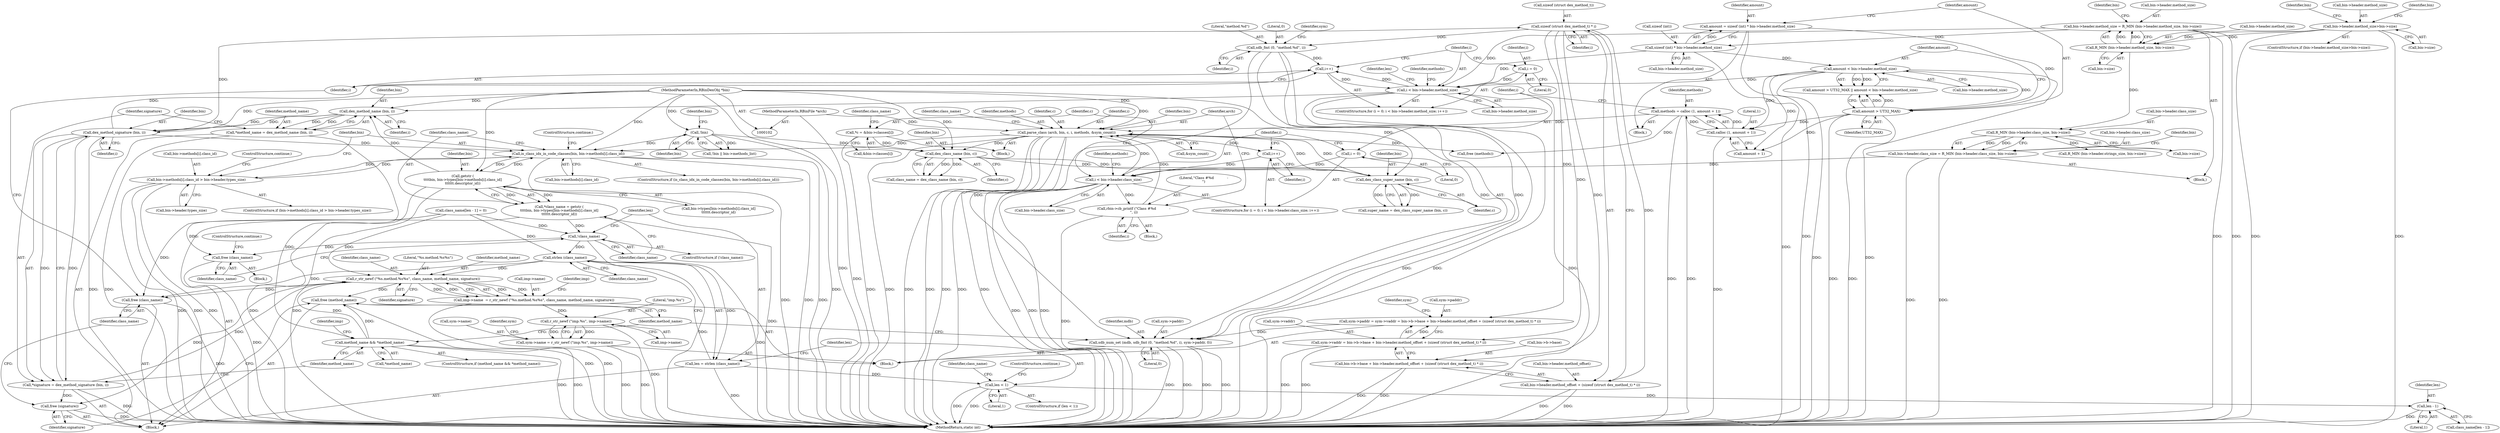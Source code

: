 digraph "0_radare2_ead645853a63bf83d8386702cad0cf23b31d7eeb@API" {
"1000582" [label="(Call,sizeof (struct dex_method_t) * i)"];
"1000490" [label="(Call,dex_method_signature (bin, i))"];
"1000484" [label="(Call,dex_method_name (bin, i))"];
"1000442" [label="(Call,getstr (\n\t\t\t\tbin, bin->types[bin->methods[i].class_id]\n\t\t\t\t\t\t.descriptor_id))"];
"1000428" [label="(Call,is_class_idx_in_code_classes(bin, bin->methods[i].class_id))"];
"1000360" [label="(Call,parse_class (arch, bin, c, i, methods, &sym_count))"];
"1000103" [label="(MethodParameterIn,RBinFile *arch)"];
"1000351" [label="(Call,dex_class_super_name (bin, c))"];
"1000346" [label="(Call,dex_class_name (bin, c))"];
"1000123" [label="(Call,!bin)"];
"1000104" [label="(MethodParameterIn,RBinDexObj *bin)"];
"1000336" [label="(Call,*c = &bin->classes[i])"];
"1000323" [label="(Call,i < bin->header.class_size)"];
"1000330" [label="(Call,i++)"];
"1000320" [label="(Call,i = 0)"];
"1000236" [label="(Call,bin->header.class_size = R_MIN (bin->header.class_size, bin->size))"];
"1000242" [label="(Call,R_MIN (bin->header.class_size, bin->size))"];
"1000227" [label="(Call,R_MIN (bin->header.method_size, bin->size))"];
"1000202" [label="(Call,bin->header.method_size>bin->size)"];
"1000357" [label="(Call,rbin->cb_printf (\"Class #%d            -\n\", i))"];
"1000312" [label="(Call,methods = calloc (1, amount + 1))"];
"1000314" [label="(Call,calloc (1, amount + 1))"];
"1000302" [label="(Call,amount < bin->header.method_size)"];
"1000299" [label="(Call,amount > UT32_MAX)"];
"1000287" [label="(Call,amount = sizeof (int) * bin->header.method_size)"];
"1000289" [label="(Call,sizeof (int) * bin->header.method_size)"];
"1000221" [label="(Call,bin->header.method_size = R_MIN (bin->header.method_size, bin->size))"];
"1000412" [label="(Call,bin->methods[i].class_id > bin->header.types_size)"];
"1000391" [label="(Call,i < bin->header.method_size)"];
"1000388" [label="(Call,i = 0)"];
"1000398" [label="(Call,i++)"];
"1000599" [label="(Call,sdb_fmt (0, \"method.%d\", i))"];
"1000582" [label="(Call,sizeof (struct dex_method_t) * i)"];
"1000562" [label="(Call,sym->paddr = sym->vaddr = bin->b->base + bin->header.method_offset + (sizeof (struct dex_method_t) * i))"];
"1000597" [label="(Call,sdb_num_set (mdb, sdb_fmt (0, \"method.%d\", i), sym->paddr, 0))"];
"1000566" [label="(Call,sym->vaddr = bin->b->base + bin->header.method_offset + (sizeof (struct dex_method_t) * i))"];
"1000570" [label="(Call,bin->b->base + bin->header.method_offset + (sizeof (struct dex_method_t) * i))"];
"1000576" [label="(Call,bin->header.method_offset + (sizeof (struct dex_method_t) * i))"];
"1000482" [label="(Call,*method_name = dex_method_name (bin, i))"];
"1000494" [label="(Call,method_name && *method_name)"];
"1000508" [label="(Call,r_str_newf (\"%s.method.%s%s\", class_name, method_name, signature))"];
"1000504" [label="(Call,imp->name  = r_str_newf (\"%s.method.%s%s\", class_name, method_name, signature))"];
"1000545" [label="(Call,r_str_newf (\"imp.%s\", imp->name))"];
"1000541" [label="(Call,sym->name = r_str_newf (\"imp.%s\", imp->name))"];
"1000607" [label="(Call,free (method_name))"];
"1000609" [label="(Call,free (signature))"];
"1000611" [label="(Call,free (class_name))"];
"1000440" [label="(Call,*class_name = getstr (\n\t\t\t\tbin, bin->types[bin->methods[i].class_id]\n\t\t\t\t\t\t.descriptor_id))"];
"1000458" [label="(Call,!class_name)"];
"1000461" [label="(Call,free (class_name))"];
"1000466" [label="(Call,strlen (class_name))"];
"1000464" [label="(Call,len = strlen (class_name))"];
"1000469" [label="(Call,len < 1)"];
"1000477" [label="(Call,len - 1)"];
"1000488" [label="(Call,*signature = dex_method_signature (bin, i))"];
"1000440" [label="(Call,*class_name = getstr (\n\t\t\t\tbin, bin->types[bin->methods[i].class_id]\n\t\t\t\t\t\t.descriptor_id))"];
"1000429" [label="(Identifier,bin)"];
"1000412" [label="(Call,bin->methods[i].class_id > bin->header.types_size)"];
"1000471" [label="(Literal,1)"];
"1000347" [label="(Identifier,bin)"];
"1000390" [label="(Literal,0)"];
"1000349" [label="(Call,super_name = dex_class_super_name (bin, c))"];
"1000323" [label="(Call,i < bin->header.class_size)"];
"1000124" [label="(Identifier,bin)"];
"1000413" [label="(Call,bin->methods[i].class_id)"];
"1000609" [label="(Call,free (signature))"];
"1000338" [label="(Call,&bin->classes[i])"];
"1000585" [label="(Identifier,i)"];
"1000290" [label="(Call,sizeof (int))"];
"1000495" [label="(Identifier,method_name)"];
"1000464" [label="(Call,len = strlen (class_name))"];
"1000617" [label="(MethodReturn,static int)"];
"1000602" [label="(Identifier,i)"];
"1000510" [label="(Identifier,class_name)"];
"1000332" [label="(Block,)"];
"1000470" [label="(Identifier,len)"];
"1000248" [label="(Call,bin->size)"];
"1000577" [label="(Call,bin->header.method_offset)"];
"1000357" [label="(Call,rbin->cb_printf (\"Class #%d            -\n\", i))"];
"1000388" [label="(Call,i = 0)"];
"1000583" [label="(Call,sizeof (struct dex_method_t))"];
"1000215" [label="(Identifier,bin)"];
"1000442" [label="(Call,getstr (\n\t\t\t\tbin, bin->types[bin->methods[i].class_id]\n\t\t\t\t\t\t.descriptor_id))"];
"1000208" [label="(Call,bin->size)"];
"1000601" [label="(Literal,\"method.%d\")"];
"1000351" [label="(Call,dex_class_super_name (bin, c))"];
"1000606" [label="(Literal,0)"];
"1000599" [label="(Call,sdb_fmt (0, \"method.%d\", i))"];
"1000444" [label="(Call,bin->types[bin->methods[i].class_id]\n\t\t\t\t\t\t.descriptor_id)"];
"1000336" [label="(Call,*c = &bin->classes[i])"];
"1000105" [label="(Block,)"];
"1000588" [label="(Identifier,sym)"];
"1000221" [label="(Call,bin->header.method_size = R_MIN (bin->header.method_size, bin->size))"];
"1000228" [label="(Call,bin->header.method_size)"];
"1000489" [label="(Identifier,signature)"];
"1000222" [label="(Call,bin->header.method_size)"];
"1000345" [label="(Identifier,class_name)"];
"1000509" [label="(Literal,\"%s.method.%s%s\")"];
"1000501" [label="(Identifier,imp)"];
"1000363" [label="(Identifier,c)"];
"1000353" [label="(Identifier,c)"];
"1000289" [label="(Call,sizeof (int) * bin->header.method_size)"];
"1000400" [label="(Block,)"];
"1000462" [label="(Identifier,class_name)"];
"1000475" [label="(Call,class_name[len - 1])"];
"1000393" [label="(Call,bin->header.method_size)"];
"1000477" [label="(Call,len - 1)"];
"1000493" [label="(ControlStructure,if (method_name && *method_name))"];
"1000598" [label="(Identifier,mdb)"];
"1000546" [label="(Literal,\"imp.%s\")"];
"1000430" [label="(Call,bin->methods[i].class_id)"];
"1000314" [label="(Call,calloc (1, amount + 1))"];
"1000233" [label="(Call,bin->size)"];
"1000330" [label="(Call,i++)"];
"1000610" [label="(Identifier,signature)"];
"1000391" [label="(Call,i < bin->header.method_size)"];
"1000460" [label="(Block,)"];
"1000299" [label="(Call,amount > UT32_MAX)"];
"1000126" [label="(Identifier,bin)"];
"1000505" [label="(Call,imp->name)"];
"1000563" [label="(Call,sym->paddr)"];
"1000600" [label="(Literal,0)"];
"1000427" [label="(ControlStructure,if (is_class_idx_in_code_classes(bin, bin->methods[i].class_id)))"];
"1000399" [label="(Identifier,i)"];
"1000468" [label="(ControlStructure,if (len < 1))"];
"1000597" [label="(Call,sdb_num_set (mdb, sdb_fmt (0, \"method.%d\", i), sym->paddr, 0))"];
"1000389" [label="(Identifier,i)"];
"1000243" [label="(Call,bin->header.class_size)"];
"1000254" [label="(Identifier,bin)"];
"1000298" [label="(Call,amount > UT32_MAX || amount < bin->header.method_size)"];
"1000103" [label="(MethodParameterIn,RBinFile *arch)"];
"1000242" [label="(Call,R_MIN (bin->header.class_size, bin->size))"];
"1000547" [label="(Call,imp->name)"];
"1000122" [label="(Call,!bin || bin->methods_list)"];
"1000567" [label="(Call,sym->vaddr)"];
"1000304" [label="(Call,bin->header.method_size)"];
"1000571" [label="(Call,bin->b->base)"];
"1000545" [label="(Call,r_str_newf (\"imp.%s\", imp->name))"];
"1000348" [label="(Identifier,c)"];
"1000608" [label="(Identifier,method_name)"];
"1000490" [label="(Call,dex_method_signature (bin, i))"];
"1000485" [label="(Identifier,bin)"];
"1000469" [label="(Call,len < 1)"];
"1000301" [label="(Identifier,UT32_MAX)"];
"1000364" [label="(Identifier,i)"];
"1000292" [label="(Call,bin->header.method_size)"];
"1000438" [label="(ControlStructure,continue;)"];
"1000360" [label="(Call,parse_class (arch, bin, c, i, methods, &sym_count))"];
"1000362" [label="(Identifier,bin)"];
"1000496" [label="(Call,*method_name)"];
"1000607" [label="(Call,free (method_name))"];
"1000236" [label="(Call,bin->header.class_size = R_MIN (bin->header.class_size, bin->size))"];
"1000482" [label="(Call,*method_name = dex_method_name (bin, i))"];
"1000123" [label="(Call,!bin)"];
"1000483" [label="(Identifier,method_name)"];
"1000398" [label="(Call,i++)"];
"1000492" [label="(Identifier,i)"];
"1000570" [label="(Call,bin->b->base + bin->header.method_offset + (sizeof (struct dex_method_t) * i))"];
"1000613" [label="(Call,free (methods))"];
"1000239" [label="(Identifier,bin)"];
"1000476" [label="(Identifier,class_name)"];
"1000512" [label="(Identifier,signature)"];
"1000465" [label="(Identifier,len)"];
"1000604" [label="(Identifier,sym)"];
"1000474" [label="(Call,class_name[len - 1] = 0)"];
"1000420" [label="(Call,bin->header.types_size)"];
"1000498" [label="(Block,)"];
"1000611" [label="(Call,free (class_name))"];
"1000411" [label="(ControlStructure,if (bin->methods[i].class_id > bin->header.types_size))"];
"1000484" [label="(Call,dex_method_name (bin, i))"];
"1000369" [label="(Identifier,class_name)"];
"1000237" [label="(Call,bin->header.class_size)"];
"1000614" [label="(Identifier,methods)"];
"1000612" [label="(Identifier,class_name)"];
"1000504" [label="(Call,imp->name  = r_str_newf (\"%s.method.%s%s\", class_name, method_name, signature))"];
"1000387" [label="(ControlStructure,for (i = 0; i < bin->header.method_size; i++))"];
"1000392" [label="(Identifier,i)"];
"1000201" [label="(ControlStructure,if (bin->header.method_size>bin->size))"];
"1000337" [label="(Identifier,c)"];
"1000203" [label="(Call,bin->header.method_size)"];
"1000461" [label="(Call,free (class_name))"];
"1000443" [label="(Identifier,bin)"];
"1000582" [label="(Call,sizeof (struct dex_method_t) * i)"];
"1000321" [label="(Identifier,i)"];
"1000104" [label="(MethodParameterIn,RBinDexObj *bin)"];
"1000312" [label="(Call,methods = calloc (1, amount + 1))"];
"1000322" [label="(Literal,0)"];
"1000403" [label="(Identifier,len)"];
"1000491" [label="(Identifier,bin)"];
"1000479" [label="(Literal,1)"];
"1000463" [label="(ControlStructure,continue;)"];
"1000313" [label="(Identifier,methods)"];
"1000315" [label="(Literal,1)"];
"1000325" [label="(Call,bin->header.class_size)"];
"1000300" [label="(Identifier,amount)"];
"1000224" [label="(Identifier,bin)"];
"1000508" [label="(Call,r_str_newf (\"%s.method.%s%s\", class_name, method_name, signature))"];
"1000441" [label="(Identifier,class_name)"];
"1000426" [label="(ControlStructure,continue;)"];
"1000287" [label="(Call,amount = sizeof (int) * bin->header.method_size)"];
"1000466" [label="(Call,strlen (class_name))"];
"1000324" [label="(Identifier,i)"];
"1000358" [label="(Literal,\"Class #%d            -\n\")"];
"1000356" [label="(Block,)"];
"1000302" [label="(Call,amount < bin->header.method_size)"];
"1000459" [label="(Identifier,class_name)"];
"1000473" [label="(ControlStructure,continue;)"];
"1000541" [label="(Call,sym->name = r_str_newf (\"imp.%s\", imp->name))"];
"1000467" [label="(Identifier,class_name)"];
"1000365" [label="(Identifier,methods)"];
"1000373" [label="(Identifier,methods)"];
"1000552" [label="(Identifier,sym)"];
"1000428" [label="(Call,is_class_idx_in_code_classes(bin, bin->methods[i].class_id))"];
"1000542" [label="(Call,sym->name)"];
"1000316" [label="(Call,amount + 1)"];
"1000515" [label="(Identifier,imp)"];
"1000331" [label="(Identifier,i)"];
"1000478" [label="(Identifier,len)"];
"1000603" [label="(Call,sym->paddr)"];
"1000458" [label="(Call,!class_name)"];
"1000202" [label="(Call,bin->header.method_size>bin->size)"];
"1000457" [label="(ControlStructure,if (!class_name))"];
"1000303" [label="(Identifier,amount)"];
"1000359" [label="(Identifier,i)"];
"1000576" [label="(Call,bin->header.method_offset + (sizeof (struct dex_method_t) * i))"];
"1000488" [label="(Call,*signature = dex_method_signature (bin, i))"];
"1000486" [label="(Identifier,i)"];
"1000511" [label="(Identifier,method_name)"];
"1000257" [label="(Call,R_MIN (bin->header.strings_size, bin->size))"];
"1000227" [label="(Call,R_MIN (bin->header.method_size, bin->size))"];
"1000319" [label="(ControlStructure,for (i = 0; i < bin->header.class_size; i++))"];
"1000352" [label="(Identifier,bin)"];
"1000562" [label="(Call,sym->paddr = sym->vaddr = bin->b->base + bin->header.method_offset + (sizeof (struct dex_method_t) * i))"];
"1000361" [label="(Identifier,arch)"];
"1000346" [label="(Call,dex_class_name (bin, c))"];
"1000494" [label="(Call,method_name && *method_name)"];
"1000566" [label="(Call,sym->vaddr = bin->b->base + bin->header.method_offset + (sizeof (struct dex_method_t) * i))"];
"1000366" [label="(Call,&sym_count)"];
"1000285" [label="(Block,)"];
"1000344" [label="(Call,class_name = dex_class_name (bin, c))"];
"1000320" [label="(Call,i = 0)"];
"1000288" [label="(Identifier,amount)"];
"1000582" -> "1000576"  [label="AST: "];
"1000582" -> "1000585"  [label="CFG: "];
"1000583" -> "1000582"  [label="AST: "];
"1000585" -> "1000582"  [label="AST: "];
"1000576" -> "1000582"  [label="CFG: "];
"1000582" -> "1000562"  [label="DDG: "];
"1000582" -> "1000566"  [label="DDG: "];
"1000582" -> "1000570"  [label="DDG: "];
"1000582" -> "1000576"  [label="DDG: "];
"1000490" -> "1000582"  [label="DDG: "];
"1000582" -> "1000599"  [label="DDG: "];
"1000490" -> "1000488"  [label="AST: "];
"1000490" -> "1000492"  [label="CFG: "];
"1000491" -> "1000490"  [label="AST: "];
"1000492" -> "1000490"  [label="AST: "];
"1000488" -> "1000490"  [label="CFG: "];
"1000490" -> "1000617"  [label="DDG: "];
"1000490" -> "1000398"  [label="DDG: "];
"1000490" -> "1000428"  [label="DDG: "];
"1000490" -> "1000488"  [label="DDG: "];
"1000490" -> "1000488"  [label="DDG: "];
"1000484" -> "1000490"  [label="DDG: "];
"1000484" -> "1000490"  [label="DDG: "];
"1000104" -> "1000490"  [label="DDG: "];
"1000484" -> "1000482"  [label="AST: "];
"1000484" -> "1000486"  [label="CFG: "];
"1000485" -> "1000484"  [label="AST: "];
"1000486" -> "1000484"  [label="AST: "];
"1000482" -> "1000484"  [label="CFG: "];
"1000484" -> "1000482"  [label="DDG: "];
"1000484" -> "1000482"  [label="DDG: "];
"1000442" -> "1000484"  [label="DDG: "];
"1000104" -> "1000484"  [label="DDG: "];
"1000391" -> "1000484"  [label="DDG: "];
"1000442" -> "1000440"  [label="AST: "];
"1000442" -> "1000444"  [label="CFG: "];
"1000443" -> "1000442"  [label="AST: "];
"1000444" -> "1000442"  [label="AST: "];
"1000440" -> "1000442"  [label="CFG: "];
"1000442" -> "1000617"  [label="DDG: "];
"1000442" -> "1000617"  [label="DDG: "];
"1000442" -> "1000428"  [label="DDG: "];
"1000442" -> "1000440"  [label="DDG: "];
"1000442" -> "1000440"  [label="DDG: "];
"1000428" -> "1000442"  [label="DDG: "];
"1000104" -> "1000442"  [label="DDG: "];
"1000428" -> "1000427"  [label="AST: "];
"1000428" -> "1000430"  [label="CFG: "];
"1000429" -> "1000428"  [label="AST: "];
"1000430" -> "1000428"  [label="AST: "];
"1000438" -> "1000428"  [label="CFG: "];
"1000441" -> "1000428"  [label="CFG: "];
"1000428" -> "1000617"  [label="DDG: "];
"1000428" -> "1000617"  [label="DDG: "];
"1000428" -> "1000617"  [label="DDG: "];
"1000428" -> "1000412"  [label="DDG: "];
"1000360" -> "1000428"  [label="DDG: "];
"1000123" -> "1000428"  [label="DDG: "];
"1000104" -> "1000428"  [label="DDG: "];
"1000412" -> "1000428"  [label="DDG: "];
"1000360" -> "1000332"  [label="AST: "];
"1000360" -> "1000366"  [label="CFG: "];
"1000361" -> "1000360"  [label="AST: "];
"1000362" -> "1000360"  [label="AST: "];
"1000363" -> "1000360"  [label="AST: "];
"1000364" -> "1000360"  [label="AST: "];
"1000365" -> "1000360"  [label="AST: "];
"1000366" -> "1000360"  [label="AST: "];
"1000369" -> "1000360"  [label="CFG: "];
"1000360" -> "1000617"  [label="DDG: "];
"1000360" -> "1000617"  [label="DDG: "];
"1000360" -> "1000617"  [label="DDG: "];
"1000360" -> "1000617"  [label="DDG: "];
"1000360" -> "1000617"  [label="DDG: "];
"1000360" -> "1000617"  [label="DDG: "];
"1000360" -> "1000330"  [label="DDG: "];
"1000360" -> "1000346"  [label="DDG: "];
"1000103" -> "1000360"  [label="DDG: "];
"1000351" -> "1000360"  [label="DDG: "];
"1000351" -> "1000360"  [label="DDG: "];
"1000104" -> "1000360"  [label="DDG: "];
"1000323" -> "1000360"  [label="DDG: "];
"1000357" -> "1000360"  [label="DDG: "];
"1000312" -> "1000360"  [label="DDG: "];
"1000360" -> "1000613"  [label="DDG: "];
"1000103" -> "1000102"  [label="AST: "];
"1000103" -> "1000617"  [label="DDG: "];
"1000351" -> "1000349"  [label="AST: "];
"1000351" -> "1000353"  [label="CFG: "];
"1000352" -> "1000351"  [label="AST: "];
"1000353" -> "1000351"  [label="AST: "];
"1000349" -> "1000351"  [label="CFG: "];
"1000351" -> "1000349"  [label="DDG: "];
"1000351" -> "1000349"  [label="DDG: "];
"1000346" -> "1000351"  [label="DDG: "];
"1000346" -> "1000351"  [label="DDG: "];
"1000104" -> "1000351"  [label="DDG: "];
"1000346" -> "1000344"  [label="AST: "];
"1000346" -> "1000348"  [label="CFG: "];
"1000347" -> "1000346"  [label="AST: "];
"1000348" -> "1000346"  [label="AST: "];
"1000344" -> "1000346"  [label="CFG: "];
"1000346" -> "1000344"  [label="DDG: "];
"1000346" -> "1000344"  [label="DDG: "];
"1000123" -> "1000346"  [label="DDG: "];
"1000104" -> "1000346"  [label="DDG: "];
"1000336" -> "1000346"  [label="DDG: "];
"1000123" -> "1000122"  [label="AST: "];
"1000123" -> "1000124"  [label="CFG: "];
"1000124" -> "1000123"  [label="AST: "];
"1000126" -> "1000123"  [label="CFG: "];
"1000122" -> "1000123"  [label="CFG: "];
"1000123" -> "1000617"  [label="DDG: "];
"1000123" -> "1000122"  [label="DDG: "];
"1000104" -> "1000123"  [label="DDG: "];
"1000104" -> "1000102"  [label="AST: "];
"1000104" -> "1000617"  [label="DDG: "];
"1000336" -> "1000332"  [label="AST: "];
"1000336" -> "1000338"  [label="CFG: "];
"1000337" -> "1000336"  [label="AST: "];
"1000338" -> "1000336"  [label="AST: "];
"1000345" -> "1000336"  [label="CFG: "];
"1000336" -> "1000617"  [label="DDG: "];
"1000323" -> "1000319"  [label="AST: "];
"1000323" -> "1000325"  [label="CFG: "];
"1000324" -> "1000323"  [label="AST: "];
"1000325" -> "1000323"  [label="AST: "];
"1000337" -> "1000323"  [label="CFG: "];
"1000373" -> "1000323"  [label="CFG: "];
"1000323" -> "1000617"  [label="DDG: "];
"1000323" -> "1000617"  [label="DDG: "];
"1000323" -> "1000617"  [label="DDG: "];
"1000330" -> "1000323"  [label="DDG: "];
"1000320" -> "1000323"  [label="DDG: "];
"1000236" -> "1000323"  [label="DDG: "];
"1000323" -> "1000357"  [label="DDG: "];
"1000330" -> "1000319"  [label="AST: "];
"1000330" -> "1000331"  [label="CFG: "];
"1000331" -> "1000330"  [label="AST: "];
"1000324" -> "1000330"  [label="CFG: "];
"1000320" -> "1000319"  [label="AST: "];
"1000320" -> "1000322"  [label="CFG: "];
"1000321" -> "1000320"  [label="AST: "];
"1000322" -> "1000320"  [label="AST: "];
"1000324" -> "1000320"  [label="CFG: "];
"1000236" -> "1000105"  [label="AST: "];
"1000236" -> "1000242"  [label="CFG: "];
"1000237" -> "1000236"  [label="AST: "];
"1000242" -> "1000236"  [label="AST: "];
"1000254" -> "1000236"  [label="CFG: "];
"1000236" -> "1000617"  [label="DDG: "];
"1000236" -> "1000617"  [label="DDG: "];
"1000242" -> "1000236"  [label="DDG: "];
"1000242" -> "1000236"  [label="DDG: "];
"1000242" -> "1000248"  [label="CFG: "];
"1000243" -> "1000242"  [label="AST: "];
"1000248" -> "1000242"  [label="AST: "];
"1000227" -> "1000242"  [label="DDG: "];
"1000242" -> "1000257"  [label="DDG: "];
"1000227" -> "1000221"  [label="AST: "];
"1000227" -> "1000233"  [label="CFG: "];
"1000228" -> "1000227"  [label="AST: "];
"1000233" -> "1000227"  [label="AST: "];
"1000221" -> "1000227"  [label="CFG: "];
"1000227" -> "1000221"  [label="DDG: "];
"1000227" -> "1000221"  [label="DDG: "];
"1000202" -> "1000227"  [label="DDG: "];
"1000202" -> "1000227"  [label="DDG: "];
"1000202" -> "1000201"  [label="AST: "];
"1000202" -> "1000208"  [label="CFG: "];
"1000203" -> "1000202"  [label="AST: "];
"1000208" -> "1000202"  [label="AST: "];
"1000215" -> "1000202"  [label="CFG: "];
"1000224" -> "1000202"  [label="CFG: "];
"1000202" -> "1000617"  [label="DDG: "];
"1000202" -> "1000617"  [label="DDG: "];
"1000357" -> "1000356"  [label="AST: "];
"1000357" -> "1000359"  [label="CFG: "];
"1000358" -> "1000357"  [label="AST: "];
"1000359" -> "1000357"  [label="AST: "];
"1000361" -> "1000357"  [label="CFG: "];
"1000357" -> "1000617"  [label="DDG: "];
"1000312" -> "1000285"  [label="AST: "];
"1000312" -> "1000314"  [label="CFG: "];
"1000313" -> "1000312"  [label="AST: "];
"1000314" -> "1000312"  [label="AST: "];
"1000321" -> "1000312"  [label="CFG: "];
"1000312" -> "1000617"  [label="DDG: "];
"1000312" -> "1000617"  [label="DDG: "];
"1000314" -> "1000312"  [label="DDG: "];
"1000314" -> "1000312"  [label="DDG: "];
"1000312" -> "1000613"  [label="DDG: "];
"1000314" -> "1000316"  [label="CFG: "];
"1000315" -> "1000314"  [label="AST: "];
"1000316" -> "1000314"  [label="AST: "];
"1000314" -> "1000617"  [label="DDG: "];
"1000302" -> "1000314"  [label="DDG: "];
"1000299" -> "1000314"  [label="DDG: "];
"1000302" -> "1000298"  [label="AST: "];
"1000302" -> "1000304"  [label="CFG: "];
"1000303" -> "1000302"  [label="AST: "];
"1000304" -> "1000302"  [label="AST: "];
"1000298" -> "1000302"  [label="CFG: "];
"1000302" -> "1000617"  [label="DDG: "];
"1000302" -> "1000617"  [label="DDG: "];
"1000302" -> "1000298"  [label="DDG: "];
"1000302" -> "1000298"  [label="DDG: "];
"1000299" -> "1000302"  [label="DDG: "];
"1000289" -> "1000302"  [label="DDG: "];
"1000302" -> "1000316"  [label="DDG: "];
"1000302" -> "1000391"  [label="DDG: "];
"1000299" -> "1000298"  [label="AST: "];
"1000299" -> "1000301"  [label="CFG: "];
"1000300" -> "1000299"  [label="AST: "];
"1000301" -> "1000299"  [label="AST: "];
"1000303" -> "1000299"  [label="CFG: "];
"1000298" -> "1000299"  [label="CFG: "];
"1000299" -> "1000617"  [label="DDG: "];
"1000299" -> "1000617"  [label="DDG: "];
"1000299" -> "1000298"  [label="DDG: "];
"1000299" -> "1000298"  [label="DDG: "];
"1000287" -> "1000299"  [label="DDG: "];
"1000299" -> "1000316"  [label="DDG: "];
"1000287" -> "1000285"  [label="AST: "];
"1000287" -> "1000289"  [label="CFG: "];
"1000288" -> "1000287"  [label="AST: "];
"1000289" -> "1000287"  [label="AST: "];
"1000300" -> "1000287"  [label="CFG: "];
"1000287" -> "1000617"  [label="DDG: "];
"1000289" -> "1000287"  [label="DDG: "];
"1000289" -> "1000292"  [label="CFG: "];
"1000290" -> "1000289"  [label="AST: "];
"1000292" -> "1000289"  [label="AST: "];
"1000289" -> "1000617"  [label="DDG: "];
"1000221" -> "1000289"  [label="DDG: "];
"1000289" -> "1000391"  [label="DDG: "];
"1000221" -> "1000105"  [label="AST: "];
"1000222" -> "1000221"  [label="AST: "];
"1000239" -> "1000221"  [label="CFG: "];
"1000221" -> "1000617"  [label="DDG: "];
"1000221" -> "1000617"  [label="DDG: "];
"1000221" -> "1000391"  [label="DDG: "];
"1000412" -> "1000411"  [label="AST: "];
"1000412" -> "1000420"  [label="CFG: "];
"1000413" -> "1000412"  [label="AST: "];
"1000420" -> "1000412"  [label="AST: "];
"1000426" -> "1000412"  [label="CFG: "];
"1000429" -> "1000412"  [label="CFG: "];
"1000412" -> "1000617"  [label="DDG: "];
"1000412" -> "1000617"  [label="DDG: "];
"1000412" -> "1000617"  [label="DDG: "];
"1000391" -> "1000387"  [label="AST: "];
"1000391" -> "1000393"  [label="CFG: "];
"1000392" -> "1000391"  [label="AST: "];
"1000393" -> "1000391"  [label="AST: "];
"1000403" -> "1000391"  [label="CFG: "];
"1000614" -> "1000391"  [label="CFG: "];
"1000391" -> "1000617"  [label="DDG: "];
"1000391" -> "1000617"  [label="DDG: "];
"1000391" -> "1000617"  [label="DDG: "];
"1000388" -> "1000391"  [label="DDG: "];
"1000398" -> "1000391"  [label="DDG: "];
"1000391" -> "1000398"  [label="DDG: "];
"1000388" -> "1000387"  [label="AST: "];
"1000388" -> "1000390"  [label="CFG: "];
"1000389" -> "1000388"  [label="AST: "];
"1000390" -> "1000388"  [label="AST: "];
"1000392" -> "1000388"  [label="CFG: "];
"1000398" -> "1000387"  [label="AST: "];
"1000398" -> "1000399"  [label="CFG: "];
"1000399" -> "1000398"  [label="AST: "];
"1000392" -> "1000398"  [label="CFG: "];
"1000599" -> "1000398"  [label="DDG: "];
"1000599" -> "1000597"  [label="AST: "];
"1000599" -> "1000602"  [label="CFG: "];
"1000600" -> "1000599"  [label="AST: "];
"1000601" -> "1000599"  [label="AST: "];
"1000602" -> "1000599"  [label="AST: "];
"1000604" -> "1000599"  [label="CFG: "];
"1000599" -> "1000597"  [label="DDG: "];
"1000599" -> "1000597"  [label="DDG: "];
"1000599" -> "1000597"  [label="DDG: "];
"1000562" -> "1000498"  [label="AST: "];
"1000562" -> "1000566"  [label="CFG: "];
"1000563" -> "1000562"  [label="AST: "];
"1000566" -> "1000562"  [label="AST: "];
"1000588" -> "1000562"  [label="CFG: "];
"1000566" -> "1000562"  [label="DDG: "];
"1000562" -> "1000597"  [label="DDG: "];
"1000597" -> "1000498"  [label="AST: "];
"1000597" -> "1000606"  [label="CFG: "];
"1000598" -> "1000597"  [label="AST: "];
"1000603" -> "1000597"  [label="AST: "];
"1000606" -> "1000597"  [label="AST: "];
"1000608" -> "1000597"  [label="CFG: "];
"1000597" -> "1000617"  [label="DDG: "];
"1000597" -> "1000617"  [label="DDG: "];
"1000597" -> "1000617"  [label="DDG: "];
"1000597" -> "1000617"  [label="DDG: "];
"1000566" -> "1000570"  [label="CFG: "];
"1000567" -> "1000566"  [label="AST: "];
"1000570" -> "1000566"  [label="AST: "];
"1000566" -> "1000617"  [label="DDG: "];
"1000566" -> "1000617"  [label="DDG: "];
"1000570" -> "1000576"  [label="CFG: "];
"1000571" -> "1000570"  [label="AST: "];
"1000576" -> "1000570"  [label="AST: "];
"1000570" -> "1000617"  [label="DDG: "];
"1000570" -> "1000617"  [label="DDG: "];
"1000577" -> "1000576"  [label="AST: "];
"1000576" -> "1000617"  [label="DDG: "];
"1000576" -> "1000617"  [label="DDG: "];
"1000482" -> "1000400"  [label="AST: "];
"1000483" -> "1000482"  [label="AST: "];
"1000489" -> "1000482"  [label="CFG: "];
"1000482" -> "1000617"  [label="DDG: "];
"1000482" -> "1000494"  [label="DDG: "];
"1000494" -> "1000493"  [label="AST: "];
"1000494" -> "1000495"  [label="CFG: "];
"1000494" -> "1000496"  [label="CFG: "];
"1000495" -> "1000494"  [label="AST: "];
"1000496" -> "1000494"  [label="AST: "];
"1000501" -> "1000494"  [label="CFG: "];
"1000608" -> "1000494"  [label="CFG: "];
"1000494" -> "1000617"  [label="DDG: "];
"1000494" -> "1000617"  [label="DDG: "];
"1000494" -> "1000508"  [label="DDG: "];
"1000494" -> "1000607"  [label="DDG: "];
"1000508" -> "1000504"  [label="AST: "];
"1000508" -> "1000512"  [label="CFG: "];
"1000509" -> "1000508"  [label="AST: "];
"1000510" -> "1000508"  [label="AST: "];
"1000511" -> "1000508"  [label="AST: "];
"1000512" -> "1000508"  [label="AST: "];
"1000504" -> "1000508"  [label="CFG: "];
"1000508" -> "1000504"  [label="DDG: "];
"1000508" -> "1000504"  [label="DDG: "];
"1000508" -> "1000504"  [label="DDG: "];
"1000508" -> "1000504"  [label="DDG: "];
"1000466" -> "1000508"  [label="DDG: "];
"1000474" -> "1000508"  [label="DDG: "];
"1000488" -> "1000508"  [label="DDG: "];
"1000508" -> "1000607"  [label="DDG: "];
"1000508" -> "1000609"  [label="DDG: "];
"1000508" -> "1000611"  [label="DDG: "];
"1000504" -> "1000498"  [label="AST: "];
"1000505" -> "1000504"  [label="AST: "];
"1000515" -> "1000504"  [label="CFG: "];
"1000504" -> "1000617"  [label="DDG: "];
"1000504" -> "1000545"  [label="DDG: "];
"1000545" -> "1000541"  [label="AST: "];
"1000545" -> "1000547"  [label="CFG: "];
"1000546" -> "1000545"  [label="AST: "];
"1000547" -> "1000545"  [label="AST: "];
"1000541" -> "1000545"  [label="CFG: "];
"1000545" -> "1000617"  [label="DDG: "];
"1000545" -> "1000541"  [label="DDG: "];
"1000545" -> "1000541"  [label="DDG: "];
"1000541" -> "1000498"  [label="AST: "];
"1000542" -> "1000541"  [label="AST: "];
"1000552" -> "1000541"  [label="CFG: "];
"1000541" -> "1000617"  [label="DDG: "];
"1000541" -> "1000617"  [label="DDG: "];
"1000607" -> "1000400"  [label="AST: "];
"1000607" -> "1000608"  [label="CFG: "];
"1000608" -> "1000607"  [label="AST: "];
"1000610" -> "1000607"  [label="CFG: "];
"1000607" -> "1000617"  [label="DDG: "];
"1000609" -> "1000400"  [label="AST: "];
"1000609" -> "1000610"  [label="CFG: "];
"1000610" -> "1000609"  [label="AST: "];
"1000612" -> "1000609"  [label="CFG: "];
"1000609" -> "1000617"  [label="DDG: "];
"1000488" -> "1000609"  [label="DDG: "];
"1000611" -> "1000400"  [label="AST: "];
"1000611" -> "1000612"  [label="CFG: "];
"1000612" -> "1000611"  [label="AST: "];
"1000399" -> "1000611"  [label="CFG: "];
"1000611" -> "1000617"  [label="DDG: "];
"1000466" -> "1000611"  [label="DDG: "];
"1000474" -> "1000611"  [label="DDG: "];
"1000440" -> "1000400"  [label="AST: "];
"1000441" -> "1000440"  [label="AST: "];
"1000459" -> "1000440"  [label="CFG: "];
"1000440" -> "1000617"  [label="DDG: "];
"1000440" -> "1000458"  [label="DDG: "];
"1000458" -> "1000457"  [label="AST: "];
"1000458" -> "1000459"  [label="CFG: "];
"1000459" -> "1000458"  [label="AST: "];
"1000462" -> "1000458"  [label="CFG: "];
"1000465" -> "1000458"  [label="CFG: "];
"1000458" -> "1000617"  [label="DDG: "];
"1000474" -> "1000458"  [label="DDG: "];
"1000458" -> "1000461"  [label="DDG: "];
"1000458" -> "1000466"  [label="DDG: "];
"1000461" -> "1000460"  [label="AST: "];
"1000461" -> "1000462"  [label="CFG: "];
"1000462" -> "1000461"  [label="AST: "];
"1000463" -> "1000461"  [label="CFG: "];
"1000461" -> "1000617"  [label="DDG: "];
"1000474" -> "1000461"  [label="DDG: "];
"1000466" -> "1000464"  [label="AST: "];
"1000466" -> "1000467"  [label="CFG: "];
"1000467" -> "1000466"  [label="AST: "];
"1000464" -> "1000466"  [label="CFG: "];
"1000466" -> "1000617"  [label="DDG: "];
"1000466" -> "1000464"  [label="DDG: "];
"1000474" -> "1000466"  [label="DDG: "];
"1000464" -> "1000400"  [label="AST: "];
"1000465" -> "1000464"  [label="AST: "];
"1000470" -> "1000464"  [label="CFG: "];
"1000464" -> "1000617"  [label="DDG: "];
"1000464" -> "1000469"  [label="DDG: "];
"1000469" -> "1000468"  [label="AST: "];
"1000469" -> "1000471"  [label="CFG: "];
"1000470" -> "1000469"  [label="AST: "];
"1000471" -> "1000469"  [label="AST: "];
"1000473" -> "1000469"  [label="CFG: "];
"1000476" -> "1000469"  [label="CFG: "];
"1000469" -> "1000617"  [label="DDG: "];
"1000469" -> "1000617"  [label="DDG: "];
"1000469" -> "1000477"  [label="DDG: "];
"1000477" -> "1000475"  [label="AST: "];
"1000477" -> "1000479"  [label="CFG: "];
"1000478" -> "1000477"  [label="AST: "];
"1000479" -> "1000477"  [label="AST: "];
"1000475" -> "1000477"  [label="CFG: "];
"1000477" -> "1000617"  [label="DDG: "];
"1000488" -> "1000400"  [label="AST: "];
"1000489" -> "1000488"  [label="AST: "];
"1000495" -> "1000488"  [label="CFG: "];
"1000488" -> "1000617"  [label="DDG: "];
}
